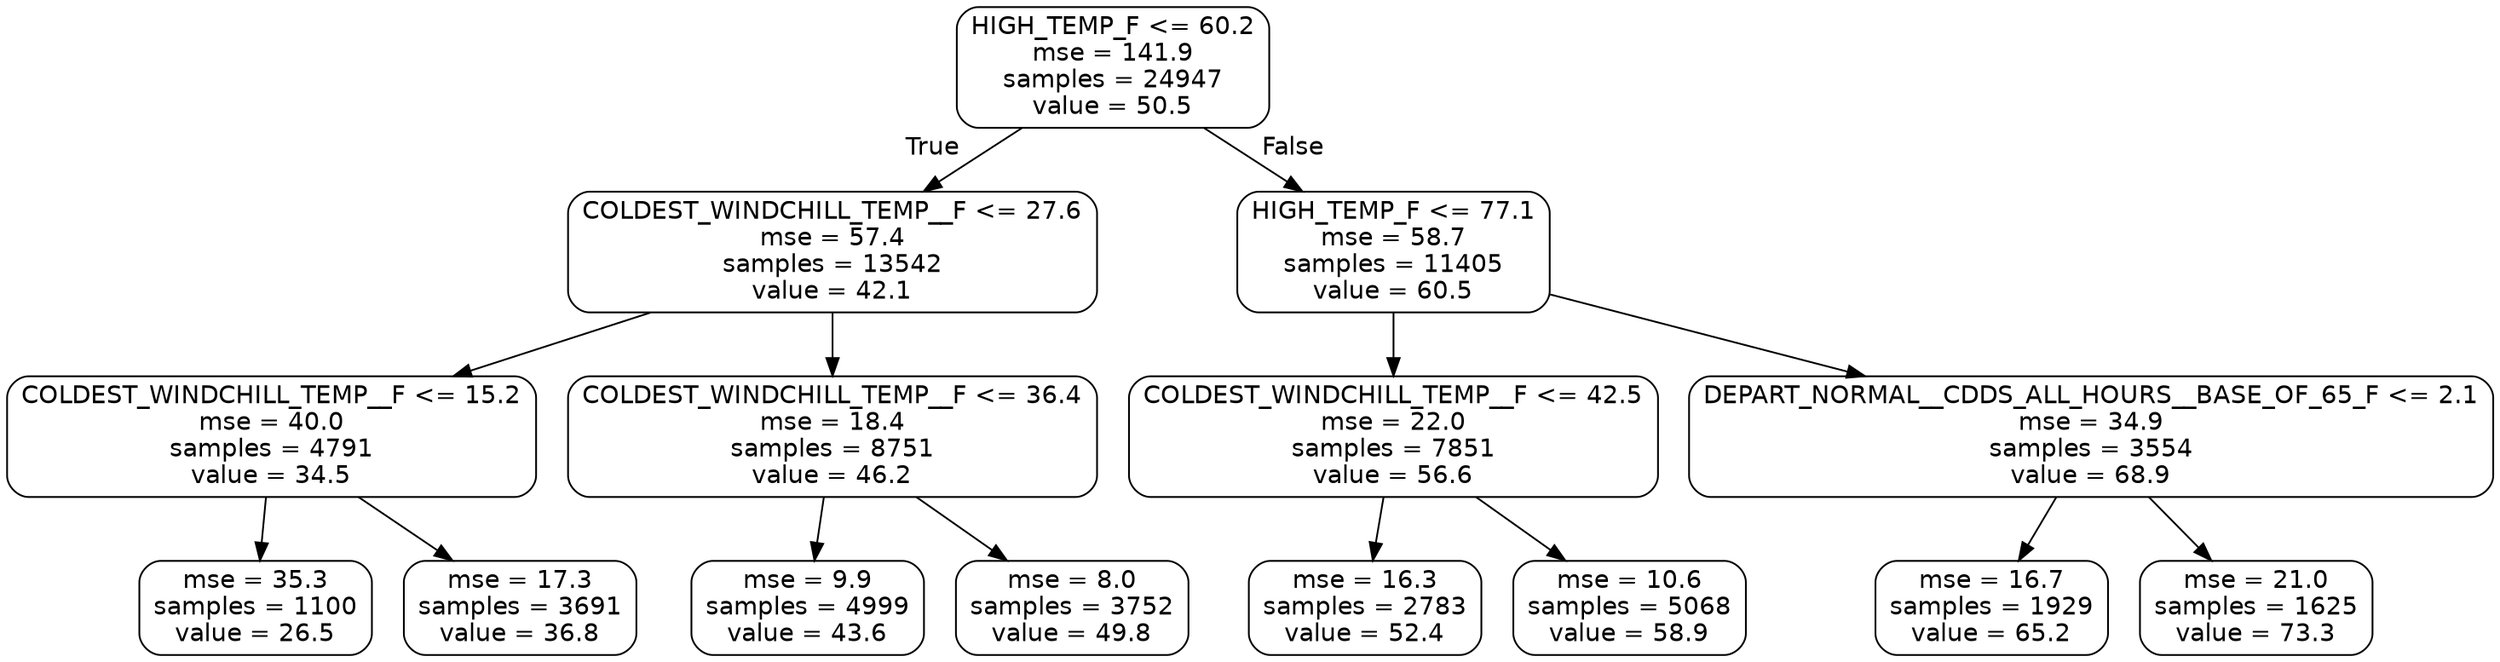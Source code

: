 digraph Tree {
node [shape=box, style="rounded", color="black", fontname=helvetica] ;
edge [fontname=helvetica] ;
0 [label="HIGH_TEMP_F <= 60.2\nmse = 141.9\nsamples = 24947\nvalue = 50.5"] ;
1 [label="COLDEST_WINDCHILL_TEMP__F <= 27.6\nmse = 57.4\nsamples = 13542\nvalue = 42.1"] ;
0 -> 1 [labeldistance=2.5, labelangle=45, headlabel="True"] ;
2 [label="COLDEST_WINDCHILL_TEMP__F <= 15.2\nmse = 40.0\nsamples = 4791\nvalue = 34.5"] ;
1 -> 2 ;
3 [label="mse = 35.3\nsamples = 1100\nvalue = 26.5"] ;
2 -> 3 ;
4 [label="mse = 17.3\nsamples = 3691\nvalue = 36.8"] ;
2 -> 4 ;
5 [label="COLDEST_WINDCHILL_TEMP__F <= 36.4\nmse = 18.4\nsamples = 8751\nvalue = 46.2"] ;
1 -> 5 ;
6 [label="mse = 9.9\nsamples = 4999\nvalue = 43.6"] ;
5 -> 6 ;
7 [label="mse = 8.0\nsamples = 3752\nvalue = 49.8"] ;
5 -> 7 ;
8 [label="HIGH_TEMP_F <= 77.1\nmse = 58.7\nsamples = 11405\nvalue = 60.5"] ;
0 -> 8 [labeldistance=2.5, labelangle=-45, headlabel="False"] ;
9 [label="COLDEST_WINDCHILL_TEMP__F <= 42.5\nmse = 22.0\nsamples = 7851\nvalue = 56.6"] ;
8 -> 9 ;
10 [label="mse = 16.3\nsamples = 2783\nvalue = 52.4"] ;
9 -> 10 ;
11 [label="mse = 10.6\nsamples = 5068\nvalue = 58.9"] ;
9 -> 11 ;
12 [label="DEPART_NORMAL__CDDS_ALL_HOURS__BASE_OF_65_F <= 2.1\nmse = 34.9\nsamples = 3554\nvalue = 68.9"] ;
8 -> 12 ;
13 [label="mse = 16.7\nsamples = 1929\nvalue = 65.2"] ;
12 -> 13 ;
14 [label="mse = 21.0\nsamples = 1625\nvalue = 73.3"] ;
12 -> 14 ;
}